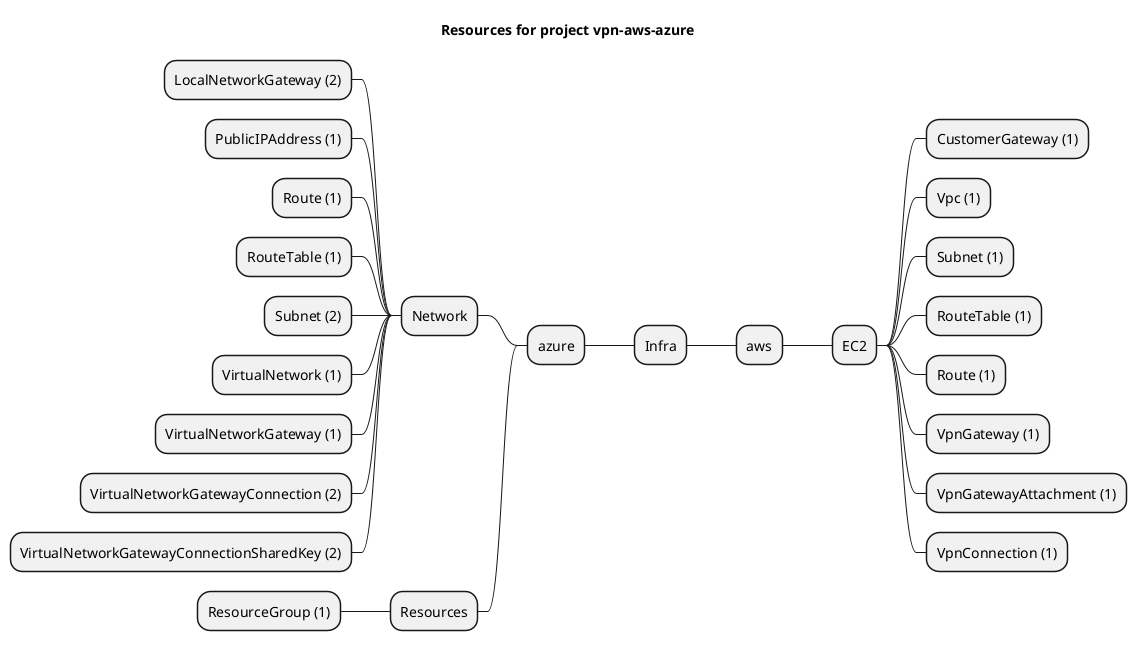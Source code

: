 @startmindmap
title Resources for project vpn-aws-azure
skinparam monochrome true
+ Infra
++ aws
+++ EC2
++++ CustomerGateway (1)
++++ Vpc (1)
++++ Subnet (1)
++++ RouteTable (1)
++++ Route (1)
++++ VpnGateway (1)
++++ VpnGatewayAttachment (1)
++++ VpnConnection (1)
-- azure
--- Network
---- LocalNetworkGateway (2)
---- PublicIPAddress (1)
---- Route (1)
---- RouteTable (1)
---- Subnet (2)
---- VirtualNetwork (1)
---- VirtualNetworkGateway (1)
---- VirtualNetworkGatewayConnection (2)
---- VirtualNetworkGatewayConnectionSharedKey (2)
--- Resources
---- ResourceGroup (1)
@endmindmap